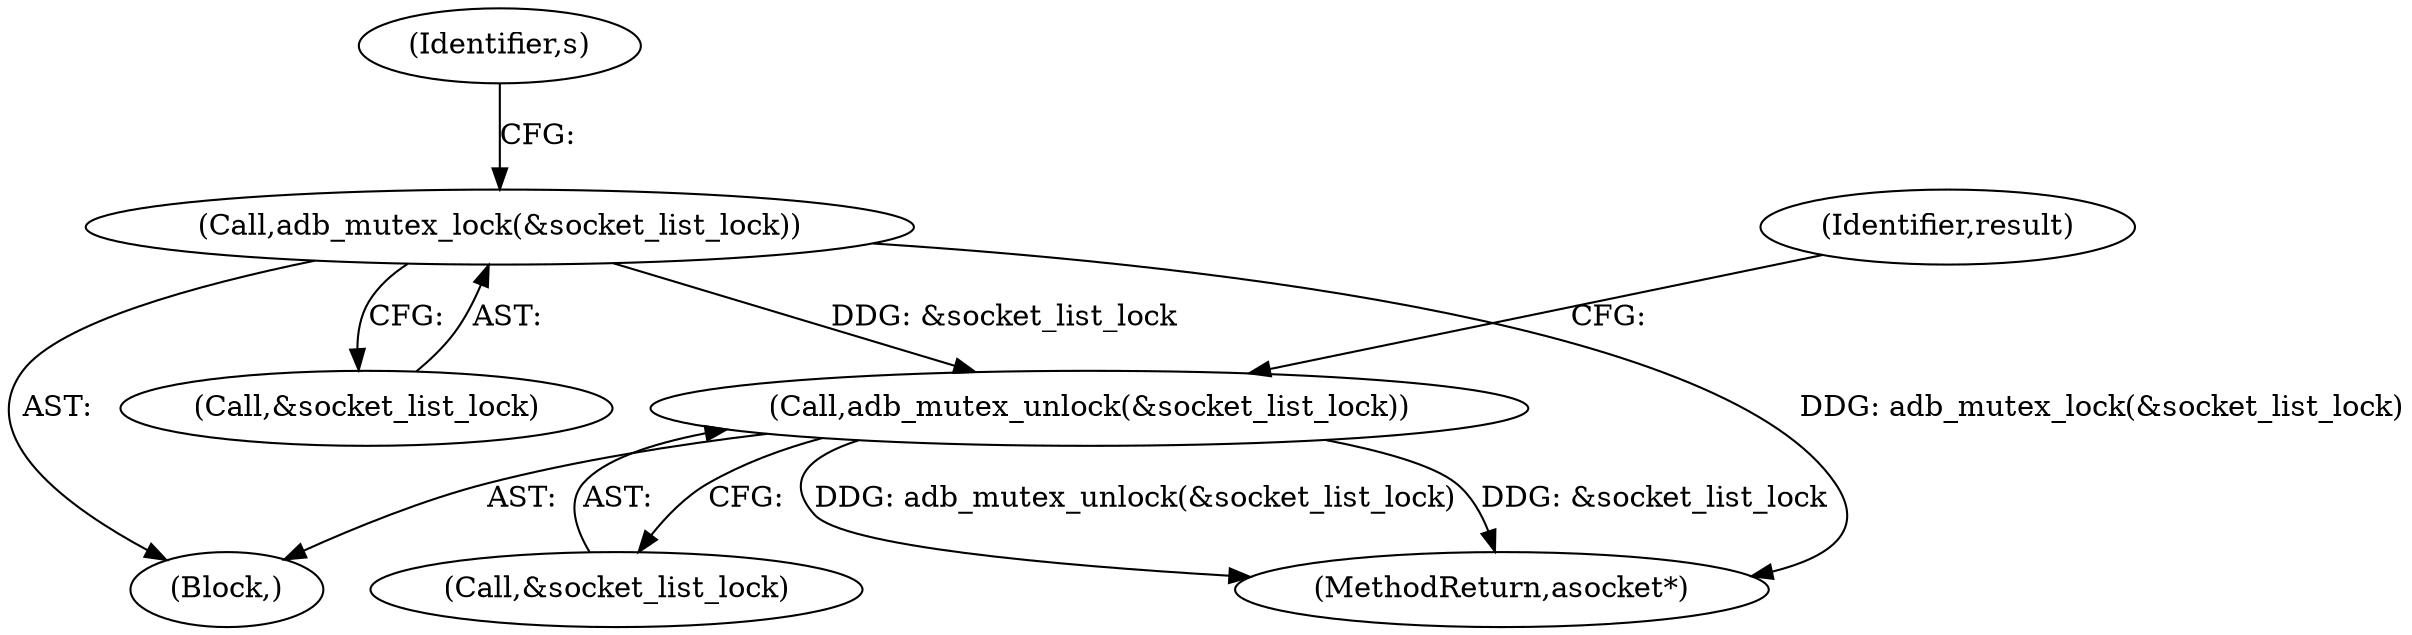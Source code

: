 digraph "1_Android_268068f25673242d1d5130d96202d3288c91b700_0@API" {
"1000157" [label="(Call,adb_mutex_unlock(&socket_list_lock))"];
"1000109" [label="(Call,adb_mutex_lock(&socket_list_lock))"];
"1000110" [label="(Call,&socket_list_lock)"];
"1000157" [label="(Call,adb_mutex_unlock(&socket_list_lock))"];
"1000161" [label="(Identifier,result)"];
"1000158" [label="(Call,&socket_list_lock)"];
"1000162" [label="(MethodReturn,asocket*)"];
"1000114" [label="(Identifier,s)"];
"1000103" [label="(Block,)"];
"1000109" [label="(Call,adb_mutex_lock(&socket_list_lock))"];
"1000157" -> "1000103"  [label="AST: "];
"1000157" -> "1000158"  [label="CFG: "];
"1000158" -> "1000157"  [label="AST: "];
"1000161" -> "1000157"  [label="CFG: "];
"1000157" -> "1000162"  [label="DDG: adb_mutex_unlock(&socket_list_lock)"];
"1000157" -> "1000162"  [label="DDG: &socket_list_lock"];
"1000109" -> "1000157"  [label="DDG: &socket_list_lock"];
"1000109" -> "1000103"  [label="AST: "];
"1000109" -> "1000110"  [label="CFG: "];
"1000110" -> "1000109"  [label="AST: "];
"1000114" -> "1000109"  [label="CFG: "];
"1000109" -> "1000162"  [label="DDG: adb_mutex_lock(&socket_list_lock)"];
}
